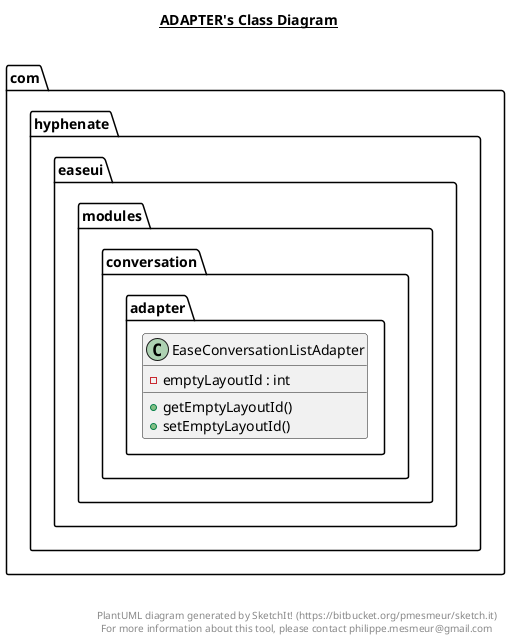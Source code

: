 @startuml

title __ADAPTER's Class Diagram__\n

  namespace com.hyphenate.easeui {
    namespace modules {
      namespace conversation {
        namespace adapter {
          class com.hyphenate.easeui.modules.conversation.adapter.EaseConversationListAdapter {
              - emptyLayoutId : int
              + getEmptyLayoutId()
              + setEmptyLayoutId()
          }
        }
      }
    }
  }
  



right footer


PlantUML diagram generated by SketchIt! (https://bitbucket.org/pmesmeur/sketch.it)
For more information about this tool, please contact philippe.mesmeur@gmail.com
endfooter

@enduml
